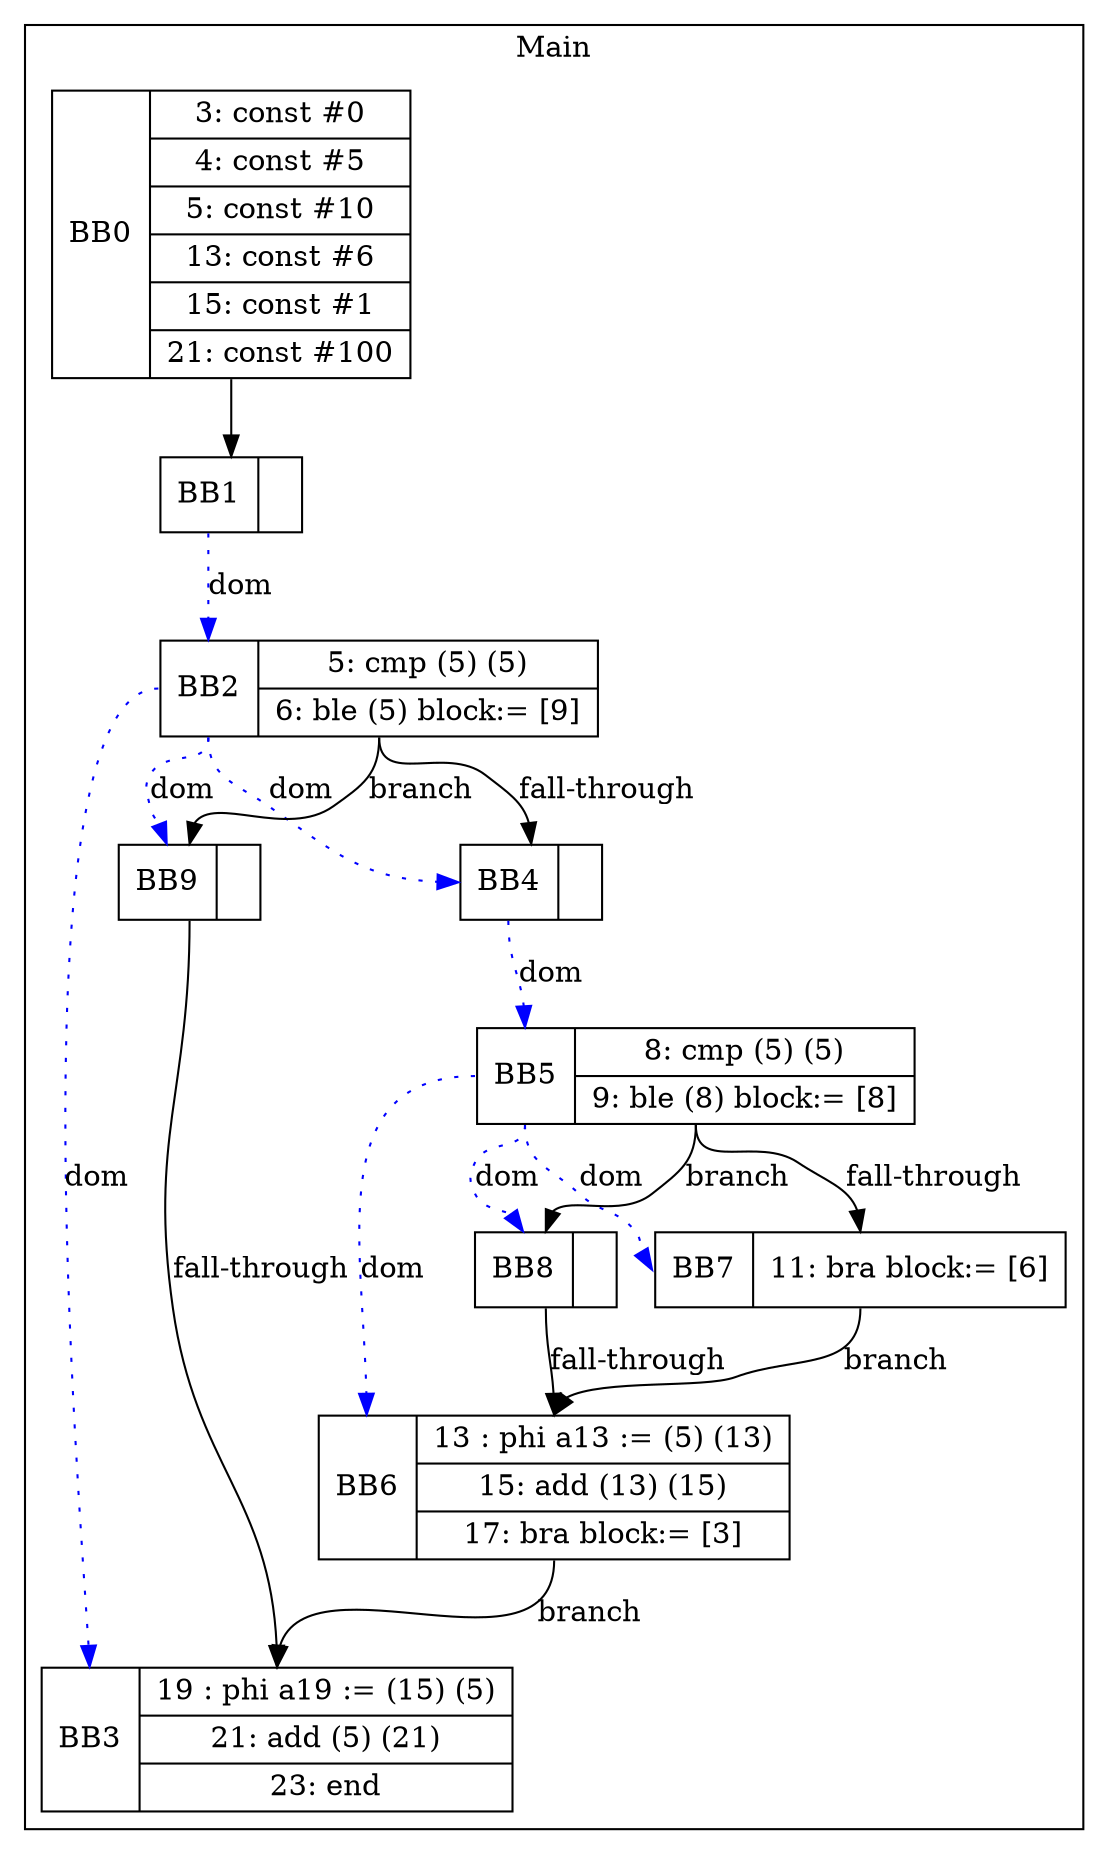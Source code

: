 digraph G {
node [shape=record];
subgraph cluster_main{
label = "Main";
BB0 [shape=record, label="<b>BB0|{3: const #0|4: const #5|5: const #10|13: const #6|15: const #1|21: const #100}"];
BB1 [shape=record, label="<b>BB1|}"];
BB2 [shape=record, label="<b>BB2|{5: cmp (5) (5)|6: ble (5) block:= [9]}"];
BB3 [shape=record, label="<b>BB3|{19 : phi a19 := (15) (5)|21: add (5) (21)|23: end}"];
BB4 [shape=record, label="<b>BB4|}"];
BB5 [shape=record, label="<b>BB5|{8: cmp (5) (5)|9: ble (8) block:= [8]}"];
BB6 [shape=record, label="<b>BB6|{13 : phi a13 := (5) (13)|15: add (13) (15)|17: bra block:= [3]}"];
BB7 [shape=record, label="<b>BB7|{11: bra block:= [6]}"];
BB8 [shape=record, label="<b>BB8|}"];
BB9 [shape=record, label="<b>BB9|}"];
}
BB0:s -> BB1:n ;
BB2:b -> BB4:b [color=blue, style=dotted, label="dom"];
BB1:b -> BB2:b [color=blue, style=dotted, label="dom"];
BB5:b -> BB8:b [color=blue, style=dotted, label="dom"];
BB5:b -> BB7:b [color=blue, style=dotted, label="dom"];
BB2:b -> BB3:b [color=blue, style=dotted, label="dom"];
BB2:b -> BB9:b [color=blue, style=dotted, label="dom"];
BB4:b -> BB5:b [color=blue, style=dotted, label="dom"];
BB5:b -> BB6:b [color=blue, style=dotted, label="dom"];
BB2:s -> BB9:n [label="branch"];
BB6:s -> BB3:n [label="branch"];
BB7:s -> BB6:n [label="branch"];
BB5:s -> BB8:n [label="branch"];
BB2:s -> BB4:n [label="fall-through"];
BB5:s -> BB7:n [label="fall-through"];
BB9:s -> BB3:n [label="fall-through"];
BB8:s -> BB6:n [label="fall-through"];
}
